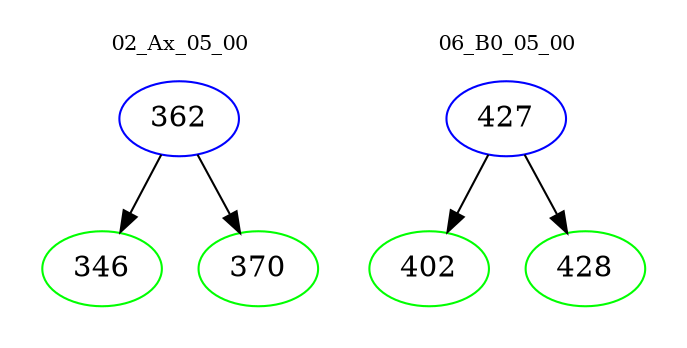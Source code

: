 digraph{
subgraph cluster_0 {
color = white
label = "02_Ax_05_00";
fontsize=10;
T0_362 [label="362", color="blue"]
T0_362 -> T0_346 [color="black"]
T0_346 [label="346", color="green"]
T0_362 -> T0_370 [color="black"]
T0_370 [label="370", color="green"]
}
subgraph cluster_1 {
color = white
label = "06_B0_05_00";
fontsize=10;
T1_427 [label="427", color="blue"]
T1_427 -> T1_402 [color="black"]
T1_402 [label="402", color="green"]
T1_427 -> T1_428 [color="black"]
T1_428 [label="428", color="green"]
}
}
